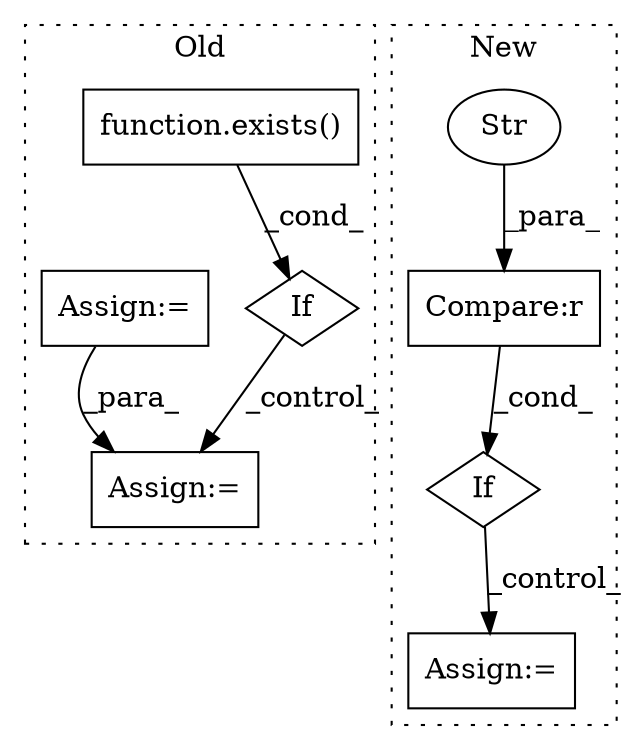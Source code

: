 digraph G {
subgraph cluster0 {
1 [label="function.exists()" a="75" s="2877,2893" l="7,1" shape="box"];
4 [label="If" a="96" s="2870" l="3" shape="diamond"];
5 [label="Assign:=" a="68" s="2907" l="3" shape="box"];
8 [label="Assign:=" a="68" s="2220" l="3" shape="box"];
label = "Old";
style="dotted";
}
subgraph cluster1 {
2 [label="If" a="96" s="4284" l="3" shape="diamond"];
3 [label="Assign:=" a="68" s="4436" l="16" shape="box"];
6 [label="Compare:r" a="40" s="4287" l="34" shape="box"];
7 [label="Str" a="66" s="4288" l="17" shape="ellipse"];
label = "New";
style="dotted";
}
1 -> 4 [label="_cond_"];
2 -> 3 [label="_control_"];
4 -> 5 [label="_control_"];
6 -> 2 [label="_cond_"];
7 -> 6 [label="_para_"];
8 -> 5 [label="_para_"];
}